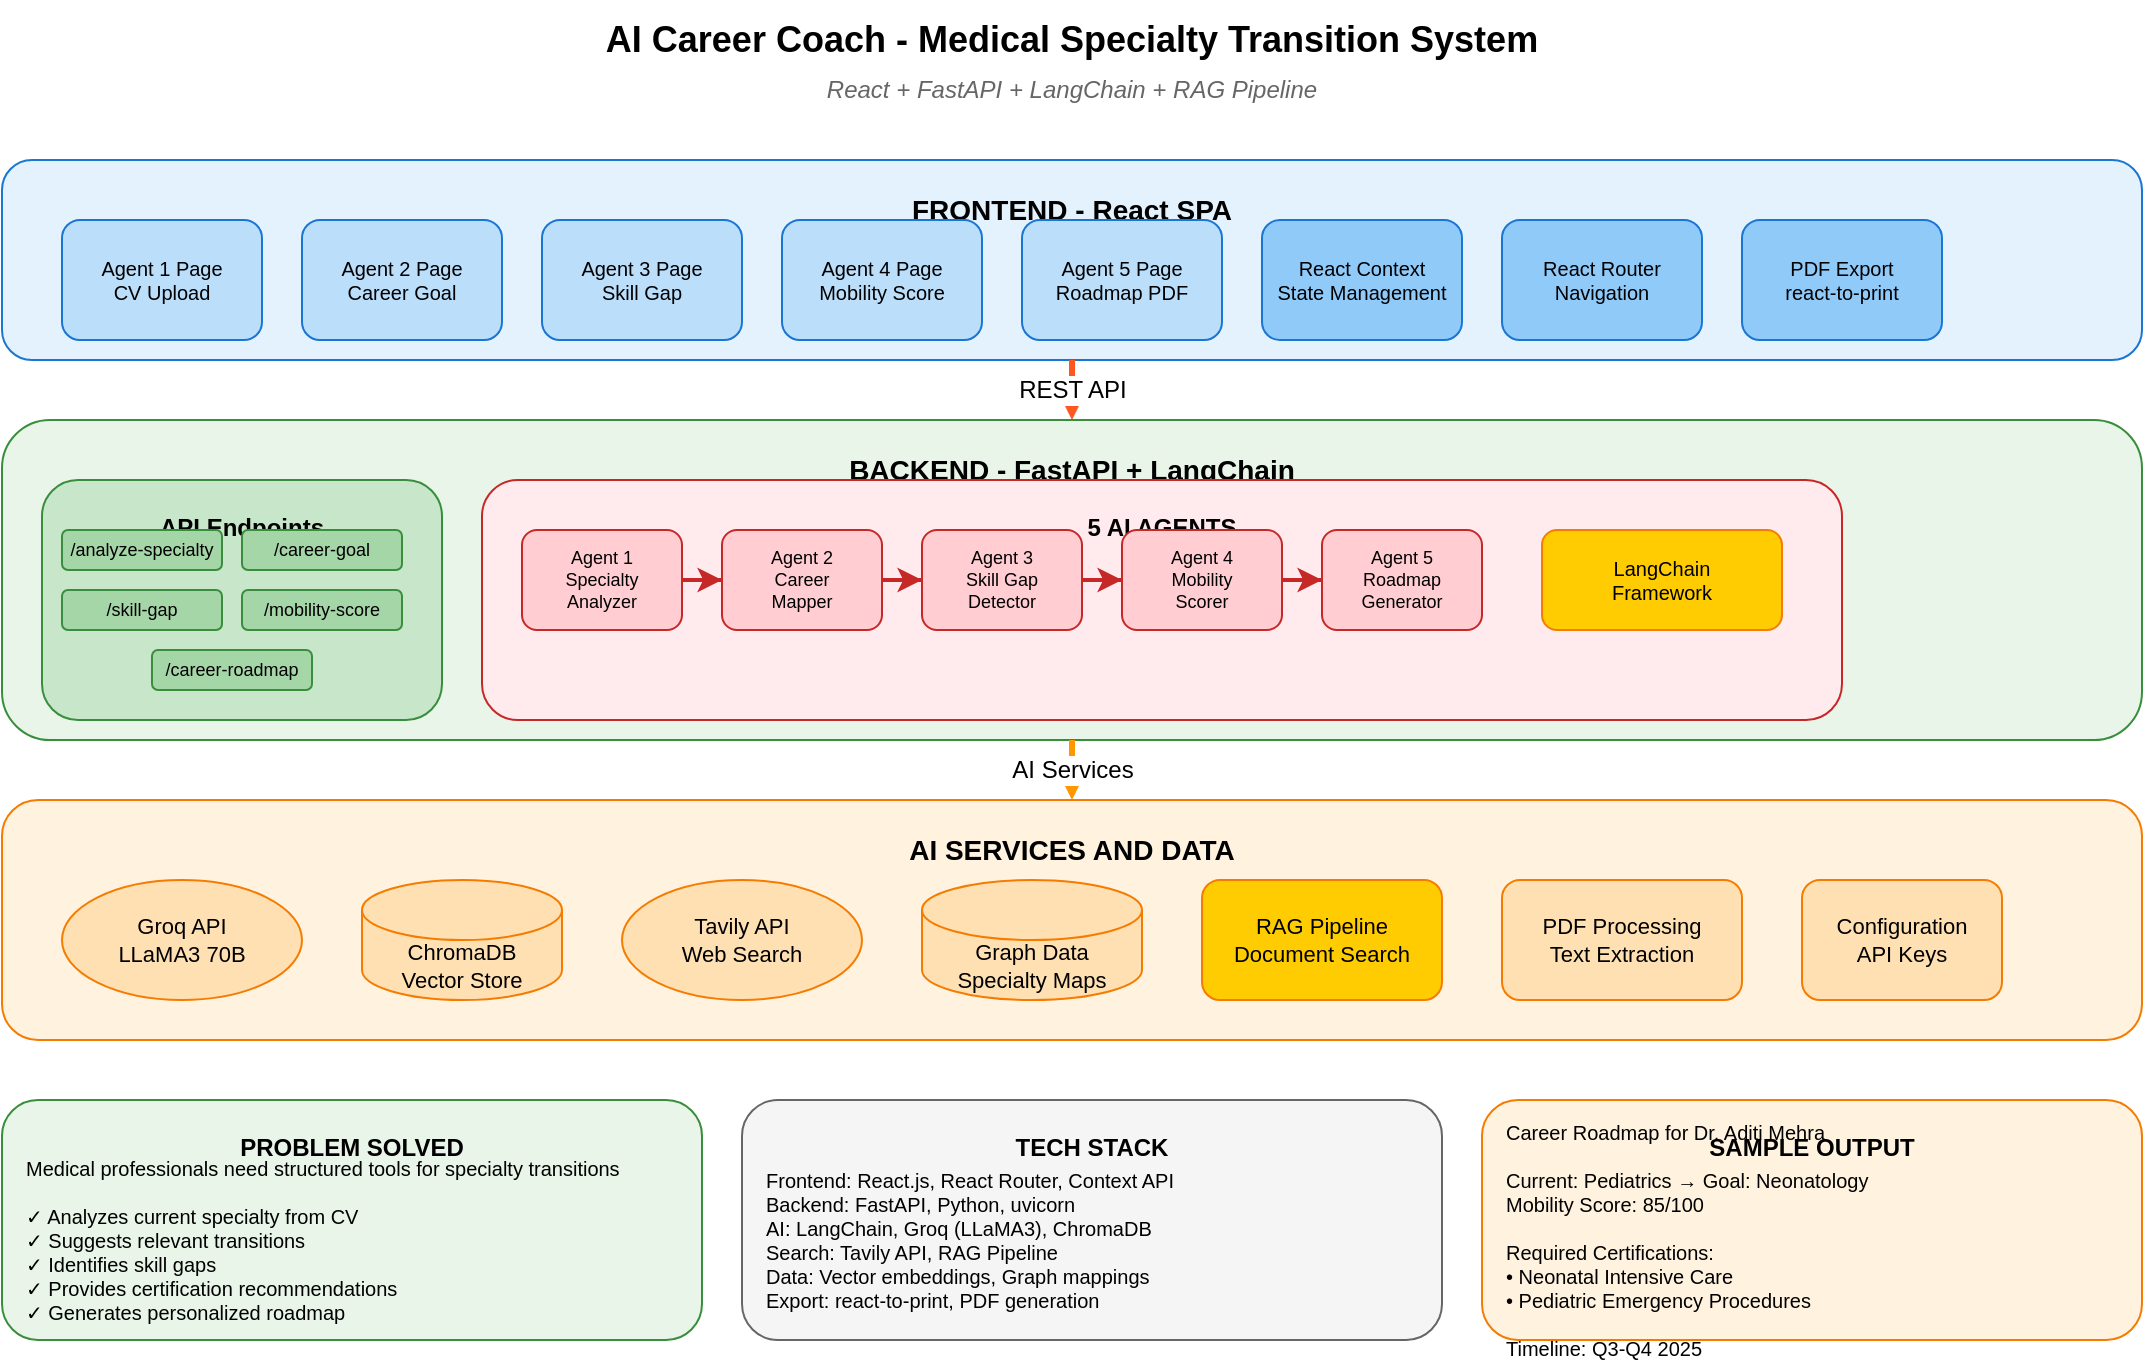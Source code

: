 <?xml version="1.0" encoding="UTF-8"?>
<mxfile version="24.5.4" type="device" pages="3">
  <diagram name="1. System Overview" id="page1">
    <mxGraphModel dx="1422" dy="794" grid="1" gridSize="10" guides="1" tooltips="1" connect="1" arrows="1" fold="1" page="1" pageScale="1" pageWidth="1169" pageHeight="827" math="0" shadow="0">
      <root>
        <mxCell id="0" />
        <mxCell id="1" parent="0" />
        
        <!-- Title -->
        <mxCell id="title1" value="AI Career Coach - Medical Specialty Transition System" style="text;html=1;strokeColor=none;fillColor=none;align=center;verticalAlign=middle;whiteSpace=wrap;rounded=0;fontSize=18;fontStyle=1;" vertex="1" parent="1">
          <mxGeometry x="200" y="20" width="770" height="40" as="geometry" />
        </mxCell>
        
        <mxCell id="subtitle" value="React + FastAPI + LangChain + RAG Pipeline" style="text;html=1;strokeColor=none;fillColor=none;align=center;verticalAlign=middle;whiteSpace=wrap;rounded=0;fontSize=12;fontStyle=2;fontColor=#666666;" vertex="1" parent="1">
          <mxGeometry x="200" y="50" width="770" height="30" as="geometry" />
        </mxCell>
        
        <!-- Frontend Layer -->
        <mxCell id="frontend-container" value="FRONTEND - React SPA" style="rounded=1;whiteSpace=wrap;html=1;fillColor=#E3F2FD;strokeColor=#1976D2;fontSize=14;fontStyle=1;verticalAlign=top;spacingTop=10;" vertex="1" parent="1">
          <mxGeometry x="50" y="100" width="1070" height="100" as="geometry" />
        </mxCell>
        
        <mxCell id="agent1-page" value="Agent 1 Page&#xa;CV Upload" style="rounded=1;whiteSpace=wrap;html=1;fillColor=#BBDEFB;strokeColor=#1976D2;fontSize=10;" vertex="1" parent="1">
          <mxGeometry x="80" y="130" width="100" height="60" as="geometry" />
        </mxCell>
        
        <mxCell id="agent2-page" value="Agent 2 Page&#xa;Career Goal" style="rounded=1;whiteSpace=wrap;html=1;fillColor=#BBDEFB;strokeColor=#1976D2;fontSize=10;" vertex="1" parent="1">
          <mxGeometry x="200" y="130" width="100" height="60" as="geometry" />
        </mxCell>
        
        <mxCell id="agent3-page" value="Agent 3 Page&#xa;Skill Gap" style="rounded=1;whiteSpace=wrap;html=1;fillColor=#BBDEFB;strokeColor=#1976D2;fontSize=10;" vertex="1" parent="1">
          <mxGeometry x="320" y="130" width="100" height="60" as="geometry" />
        </mxCell>
        
        <mxCell id="agent4-page" value="Agent 4 Page&#xa;Mobility Score" style="rounded=1;whiteSpace=wrap;html=1;fillColor=#BBDEFB;strokeColor=#1976D2;fontSize=10;" vertex="1" parent="1">
          <mxGeometry x="440" y="130" width="100" height="60" as="geometry" />
        </mxCell>
        
        <mxCell id="agent5-page" value="Agent 5 Page&#xa;Roadmap PDF" style="rounded=1;whiteSpace=wrap;html=1;fillColor=#BBDEFB;strokeColor=#1976D2;fontSize=10;" vertex="1" parent="1">
          <mxGeometry x="560" y="130" width="100" height="60" as="geometry" />
        </mxCell>
        
        <mxCell id="react-context" value="React Context&#xa;State Management" style="rounded=1;whiteSpace=wrap;html=1;fillColor=#90CAF9;strokeColor=#1976D2;fontSize=10;" vertex="1" parent="1">
          <mxGeometry x="680" y="130" width="100" height="60" as="geometry" />
        </mxCell>
        
        <mxCell id="react-router" value="React Router&#xa;Navigation" style="rounded=1;whiteSpace=wrap;html=1;fillColor=#90CAF9;strokeColor=#1976D2;fontSize=10;" vertex="1" parent="1">
          <mxGeometry x="800" y="130" width="100" height="60" as="geometry" />
        </mxCell>
        
        <mxCell id="pdf-export" value="PDF Export&#xa;react-to-print" style="rounded=1;whiteSpace=wrap;html=1;fillColor=#90CAF9;strokeColor=#1976D2;fontSize=10;" vertex="1" parent="1">
          <mxGeometry x="920" y="130" width="100" height="60" as="geometry" />
        </mxCell>
        
        <!-- API Connection -->
        <mxCell id="api-connection" value="REST API" style="edgeStyle=orthogonalEdgeStyle;rounded=0;orthogonalLoop=1;jettySize=auto;html=1;strokeWidth=3;strokeColor=#FF5722;fontSize=12;" edge="1" parent="1">
          <mxGeometry relative="1" as="geometry">
            <mxPoint x="585" y="200" as="sourcePoint" />
            <mxPoint x="585" y="230" as="targetPoint" />
          </mxGeometry>
        </mxCell>
        
        <!-- Backend Layer -->
        <mxCell id="backend-container" value="BACKEND - FastAPI + LangChain" style="rounded=1;whiteSpace=wrap;html=1;fillColor=#E8F5E8;strokeColor=#388E3C;fontSize=14;fontStyle=1;verticalAlign=top;spacingTop=10;" vertex="1" parent="1">
          <mxGeometry x="50" y="230" width="1070" height="160" as="geometry" />
        </mxCell>
        
        <!-- API Endpoints -->
        <mxCell id="endpoints" value="API Endpoints" style="rounded=1;whiteSpace=wrap;html=1;fillColor=#C8E6C9;strokeColor=#388E3C;fontSize=12;fontStyle=1;verticalAlign=top;spacingTop=10;" vertex="1" parent="1">
          <mxGeometry x="70" y="260" width="200" height="120" as="geometry" />
        </mxCell>
        
        <mxCell id="endpoint1" value="/analyze-specialty" style="rounded=1;whiteSpace=wrap;html=1;fillColor=#A5D6A7;strokeColor=#388E3C;fontSize=9;" vertex="1" parent="1">
          <mxGeometry x="80" y="285" width="80" height="20" as="geometry" />
        </mxCell>
        
        <mxCell id="endpoint2" value="/career-goal" style="rounded=1;whiteSpace=wrap;html=1;fillColor=#A5D6A7;strokeColor=#388E3C;fontSize=9;" vertex="1" parent="1">
          <mxGeometry x="170" y="285" width="80" height="20" as="geometry" />
        </mxCell>
        
        <mxCell id="endpoint3" value="/skill-gap" style="rounded=1;whiteSpace=wrap;html=1;fillColor=#A5D6A7;strokeColor=#388E3C;fontSize=9;" vertex="1" parent="1">
          <mxGeometry x="80" y="315" width="80" height="20" as="geometry" />
        </mxCell>
        
        <mxCell id="endpoint4" value="/mobility-score" style="rounded=1;whiteSpace=wrap;html=1;fillColor=#A5D6A7;strokeColor=#388E3C;fontSize=9;" vertex="1" parent="1">
          <mxGeometry x="170" y="315" width="80" height="20" as="geometry" />
        </mxCell>
        
        <mxCell id="endpoint5" value="/career-roadmap" style="rounded=1;whiteSpace=wrap;html=1;fillColor=#A5D6A7;strokeColor=#388E3C;fontSize=9;" vertex="1" parent="1">
          <mxGeometry x="125" y="345" width="80" height="20" as="geometry" />
        </mxCell>
        
        <!-- AI Agents -->
        <mxCell id="agents-section" value="5 AI AGENTS" style="rounded=1;whiteSpace=wrap;html=1;fillColor=#FFEBEE;strokeColor=#C62828;fontSize=12;fontStyle=1;verticalAlign=top;spacingTop=10;" vertex="1" parent="1">
          <mxGeometry x="290" y="260" width="680" height="120" as="geometry" />
        </mxCell>
        
        <mxCell id="agent1" value="Agent 1&#xa;Specialty&#xa;Analyzer" style="rounded=1;whiteSpace=wrap;html=1;fillColor=#FFCDD2;strokeColor=#C62828;fontSize=9;" vertex="1" parent="1">
          <mxGeometry x="310" y="285" width="80" height="50" as="geometry" />
        </mxCell>
        
        <mxCell id="agent2" value="Agent 2&#xa;Career&#xa;Mapper" style="rounded=1;whiteSpace=wrap;html=1;fillColor=#FFCDD2;strokeColor=#C62828;fontSize=9;" vertex="1" parent="1">
          <mxGeometry x="410" y="285" width="80" height="50" as="geometry" />
        </mxCell>
        
        <mxCell id="agent3" value="Agent 3&#xa;Skill Gap&#xa;Detector" style="rounded=1;whiteSpace=wrap;html=1;fillColor=#FFCDD2;strokeColor=#C62828;fontSize=9;" vertex="1" parent="1">
          <mxGeometry x="510" y="285" width="80" height="50" as="geometry" />
        </mxCell>
        
        <mxCell id="agent4" value="Agent 4&#xa;Mobility&#xa;Scorer" style="rounded=1;whiteSpace=wrap;html=1;fillColor=#FFCDD2;strokeColor=#C62828;fontSize=9;" vertex="1" parent="1">
          <mxGeometry x="610" y="285" width="80" height="50" as="geometry" />
        </mxCell>
        
        <mxCell id="agent5" value="Agent 5&#xa;Roadmap&#xa;Generator" style="rounded=1;whiteSpace=wrap;html=1;fillColor=#FFCDD2;strokeColor=#C62828;fontSize=9;" vertex="1" parent="1">
          <mxGeometry x="710" y="285" width="80" height="50" as="geometry" />
        </mxCell>
        
        <mxCell id="langchain" value="LangChain&#xa;Framework" style="rounded=1;whiteSpace=wrap;html=1;fillColor=#FFCC02;strokeColor=#F57C00;fontSize=10;" vertex="1" parent="1">
          <mxGeometry x="820" y="285" width="120" height="50" as="geometry" />
        </mxCell>
        
        <!-- Agent Flow -->
        <mxCell id="flow1" value="" style="edgeStyle=orthogonalEdgeStyle;rounded=0;orthogonalLoop=1;jettySize=auto;html=1;strokeWidth=2;strokeColor=#C62828;" edge="1" parent="1" source="agent1" target="agent2">
          <mxGeometry relative="1" as="geometry" />
        </mxCell>
        
        <mxCell id="flow2" value="" style="edgeStyle=orthogonalEdgeStyle;rounded=0;orthogonalLoop=1;jettySize=auto;html=1;strokeWidth=2;strokeColor=#C62828;" edge="1" parent="1" source="agent2" target="agent3">
          <mxGeometry relative="1" as="geometry" />
        </mxCell>
        
        <mxCell id="flow3" value="" style="edgeStyle=orthogonalEdgeStyle;rounded=0;orthogonalLoop=1;jettySize=auto;html=1;strokeWidth=2;strokeColor=#C62828;" edge="1" parent="1" source="agent3" target="agent4">
          <mxGeometry relative="1" as="geometry" />
        </mxCell>
        
        <mxCell id="flow4" value="" style="edgeStyle=orthogonalEdgeStyle;rounded=0;orthogonalLoop=1;jettySize=auto;html=1;strokeWidth=2;strokeColor=#C62828;" edge="1" parent="1" source="agent4" target="agent5">
          <mxGeometry relative="1" as="geometry" />
        </mxCell>
        
        <!-- Data Layer Connection -->
        <mxCell id="data-connection" value="AI Services" style="edgeStyle=orthogonalEdgeStyle;rounded=0;orthogonalLoop=1;jettySize=auto;html=1;strokeWidth=3;strokeColor=#FF9800;fontSize=12;" edge="1" parent="1">
          <mxGeometry relative="1" as="geometry">
            <mxPoint x="585" y="390" as="sourcePoint" />
            <mxPoint x="585" y="420" as="targetPoint" />
          </mxGeometry>
        </mxCell>
        
        <!-- AI Services Layer -->
        <mxCell id="services-container" value="AI SERVICES AND DATA" style="rounded=1;whiteSpace=wrap;html=1;fillColor=#FFF3E0;strokeColor=#F57C00;fontSize=14;fontStyle=1;verticalAlign=top;spacingTop=10;" vertex="1" parent="1">
          <mxGeometry x="50" y="420" width="1070" height="120" as="geometry" />
        </mxCell>
        
        <mxCell id="groq-llm" value="Groq API&#xa;LLaMA3 70B" style="ellipse;whiteSpace=wrap;html=1;fillColor=#FFE0B2;strokeColor=#F57C00;fontSize=11;" vertex="1" parent="1">
          <mxGeometry x="80" y="460" width="120" height="60" as="geometry" />
        </mxCell>
        
        <mxCell id="chromadb" value="ChromaDB&#xa;Vector Store" style="shape=cylinder3;whiteSpace=wrap;html=1;boundedLbl=1;backgroundOutline=1;size=15;fillColor=#FFE0B2;strokeColor=#F57C00;fontSize=11;" vertex="1" parent="1">
          <mxGeometry x="230" y="460" width="100" height="60" as="geometry" />
        </mxCell>
        
        <mxCell id="tavily" value="Tavily API&#xa;Web Search" style="ellipse;whiteSpace=wrap;html=1;fillColor=#FFE0B2;strokeColor=#F57C00;fontSize=11;" vertex="1" parent="1">
          <mxGeometry x="360" y="460" width="120" height="60" as="geometry" />
        </mxCell>
        
        <mxCell id="graph-data" value="Graph Data&#xa;Specialty Maps" style="shape=cylinder3;whiteSpace=wrap;html=1;boundedLbl=1;backgroundOutline=1;size=15;fillColor=#FFE0B2;strokeColor=#F57C00;fontSize=11;" vertex="1" parent="1">
          <mxGeometry x="510" y="460" width="110" height="60" as="geometry" />
        </mxCell>
        
        <mxCell id="rag-pipeline" value="RAG Pipeline&#xa;Document Search" style="rounded=1;whiteSpace=wrap;html=1;fillColor=#FFCC02;strokeColor=#F57C00;fontSize=11;" vertex="1" parent="1">
          <mxGeometry x="650" y="460" width="120" height="60" as="geometry" />
        </mxCell>
        
        <mxCell id="pdf-processing" value="PDF Processing&#xa;Text Extraction" style="rounded=1;whiteSpace=wrap;html=1;fillColor=#FFE0B2;strokeColor=#F57C00;fontSize=11;" vertex="1" parent="1">
          <mxGeometry x="800" y="460" width="120" height="60" as="geometry" />
        </mxCell>
        
        <mxCell id="config" value="Configuration&#xa;API Keys" style="rounded=1;whiteSpace=wrap;html=1;fillColor=#FFE0B2;strokeColor=#F57C00;fontSize=11;" vertex="1" parent="1">
          <mxGeometry x="950" y="460" width="100" height="60" as="geometry" />
        </mxCell>
        
        <!-- Info Boxes -->
        <mxCell id="problem-box" value="PROBLEM SOLVED" style="rounded=1;whiteSpace=wrap;html=1;fillColor=#E8F5E8;strokeColor=#388E3C;fontSize=12;fontStyle=1;verticalAlign=top;spacingTop=10;" vertex="1" parent="1">
          <mxGeometry x="50" y="570" width="350" height="120" as="geometry" />
        </mxCell>
        
        <mxCell id="problem-text" value="Medical professionals need structured tools for specialty transitions&#xa;&#xa;✓ Analyzes current specialty from CV&#xa;✓ Suggests relevant transitions&#xa;✓ Identifies skill gaps&#xa;✓ Provides certification recommendations&#xa;✓ Generates personalized roadmap" style="text;html=1;strokeColor=none;fillColor=none;align=left;verticalAlign=middle;whiteSpace=wrap;rounded=0;fontSize=10;" vertex="1" parent="1">
          <mxGeometry x="60" y="600" width="330" height="80" as="geometry" />
        </mxCell>
        
        <mxCell id="tech-box" value="TECH STACK" style="rounded=1;whiteSpace=wrap;html=1;fillColor=#F5F5F5;strokeColor=#666666;fontSize=12;fontStyle=1;verticalAlign=top;spacingTop=10;" vertex="1" parent="1">
          <mxGeometry x="420" y="570" width="350" height="120" as="geometry" />
        </mxCell>
        
        <mxCell id="tech-text" value="Frontend: React.js, React Router, Context API&#xa;Backend: FastAPI, Python, uvicorn&#xa;AI: LangChain, Groq (LLaMA3), ChromaDB&#xa;Search: Tavily API, RAG Pipeline&#xa;Data: Vector embeddings, Graph mappings&#xa;Export: react-to-print, PDF generation" style="text;html=1;strokeColor=none;fillColor=none;align=left;verticalAlign=middle;whiteSpace=wrap;rounded=0;fontSize=10;" vertex="1" parent="1">
          <mxGeometry x="430" y="600" width="330" height="80" as="geometry" />
        </mxCell>
        
        <mxCell id="output-box" value="SAMPLE OUTPUT" style="rounded=1;whiteSpace=wrap;html=1;fillColor=#FFF3E0;strokeColor=#F57C00;fontSize=12;fontStyle=1;verticalAlign=top;spacingTop=10;" vertex="1" parent="1">
          <mxGeometry x="790" y="570" width="330" height="120" as="geometry" />
        </mxCell>
        
        <mxCell id="output-text" value="Career Roadmap for Dr. Aditi Mehra&#xa;&#xa;Current: Pediatrics → Goal: Neonatology&#xa;Mobility Score: 85/100&#xa;&#xa;Required Certifications:&#xa;• Neonatal Intensive Care&#xa;• Pediatric Emergency Procedures&#xa;&#xa;Timeline: Q3-Q4 2025" style="text;html=1;strokeColor=none;fillColor=none;align=left;verticalAlign=middle;whiteSpace=wrap;rounded=0;fontSize=10;" vertex="1" parent="1">
          <mxGeometry x="800" y="600" width="310" height="80" as="geometry" />
        </mxCell>
        
      </root>
    </mxGraphModel>
  </diagram>
  
  <diagram name="2. Agent Pipeline" id="page2">
    <mxGraphModel dx="1422" dy="794" grid="1" gridSize="10" guides="1" tooltips="1" connect="1" arrows="1" fold="1" page="1" pageScale="1" pageWidth="1169" pageHeight="827" math="0" shadow="0">
      <root>
        <mxCell id="0" />
        <mxCell id="1" parent="0" />
        
        <!-- Title -->
        <mxCell id="title2" value="AI Agent Pipeline - Detailed Workflow" style="text;html=1;strokeColor=none;fillColor=none;align=center;verticalAlign=middle;whiteSpace=wrap;rounded=0;fontSize=18;fontStyle=1;" vertex="1" parent="1">
          <mxGeometry x="300" y="20" width="570" height="40" as="geometry" />
        </mxCell>
        
        <!-- User Input -->
        <mxCell id="user-input" value="MEDICAL PROFESSIONAL&#xa;INPUT" style="rounded=1;whiteSpace=wrap;html=1;fillColor=#E1F5FE;strokeColor=#0277BD;fontSize=12;fontStyle=1;" vertex="1" parent="1">
          <mxGeometry x="50" y="80" width="150" height="60" as="geometry" />
        </mxCell>
        
        <!-- Agent 1 -->
        <mxCell id="agent1-detail" value="AGENT 1: SPECIALTY ANALYZER&#xa;&#xa;Input: PDF CV Upload&#xa;&#xa;Process:&#xa;• PDF text extraction&#xa;• LangChain agent analysis&#xa;• Groq LLM processing&#xa;• Medical terminology parsing&#xa;&#xa;Output: Current Specialty" style="rounded=1;whiteSpace=wrap;html=1;fillColor=#E8F5E8;strokeColor=#388E3C;fontSize=10;align=left;spacingLeft=10;verticalAlign=top;spacingTop=10;" vertex="1" parent="1">
          <mxGeometry x="250" y="80" width="180" height="120" as="geometry" />
        </mxCell>
        
        <!-- Agent 2 -->
        <mxCell id="agent2-detail" value="AGENT 2: CAREER MAPPER&#xa;&#xa;Input: Career Goal + Current Specialty&#xa;&#xa;Process:&#xa;• Goal analysis and validation&#xa;• Transition pathway mapping&#xa;• LangChain agent reasoning&#xa;• Feasibility assessment&#xa;&#xa;Output: Transition Strategy" style="rounded=1;whiteSpace=wrap;html=1;fillColor=#E8F5E8;strokeColor=#388E3C;fontSize=10;align=left;spacingLeft=10;verticalAlign=top;spacingTop=10;" vertex="1" parent="1">
          <mxGeometry x="470" y="80" width="180" height="120" as="geometry" />
        </mxCell>
        
        <!-- Agent 3 -->
        <mxCell id="agent3-detail" value="AGENT 3: SKILL GAP DETECTOR&#xa;&#xa;Input: Current + Target Specialty&#xa;&#xa;Process:&#xa;• ChromaDB vector search&#xa;• RAG-based certification lookup&#xa;• Tavily web search integration&#xa;• Skill gap analysis&#xa;&#xa;Output: Required Certifications" style="rounded=1;whiteSpace=wrap;html=1;fillColor=#FFF3E0;strokeColor=#F57C00;fontSize=10;align=left;spacingLeft=10;verticalAlign=top;spacingTop=10;" vertex="1" parent="1">
          <mxGeometry x="690" y="80" width="180" height="120" as="geometry" />
        </mxCell>
        
        <!-- Agent 4 -->
        <mxCell id="agent4-detail" value="AGENT 4: MOBILITY SCORER&#xa;&#xa;Input: Specialty Transition Data&#xa;&#xa;Process:&#xa;• Graph-based specialty mapping&#xa;• Transition difficulty scoring&#xa;• Context-aware analysis&#xa;• Risk assessment&#xa;&#xa;Output: Mobility Score (0-100)" style="rounded=1;whiteSpace=wrap;html=1;fillColor=#FFEBEE;strokeColor=#C62828;fontSize=10;align=left;spacingLeft=10;verticalAlign=top;spacingTop=10;" vertex="1" parent="1">
          <mxGeometry x="910" y="80" width="180" height="120" as="geometry" />
        </mxCell>
        
        <!-- Agent 5 -->
        <mxCell id="agent5-detail" value="AGENT 5: ROADMAP GENERATOR&#xa;&#xa;Input: All Previous Agent Data&#xa;&#xa;Process:&#xa;• Data aggregation and synthesis&#xa;• LLMChain + PromptTemplate&#xa;• Groq LLM summarization&#xa;• Timeline generation&#xa;• Action plan creation&#xa;&#xa;Output: Complete Career Roadmap" style="rounded=1;whiteSpace=wrap;html=1;fillColor=#F3E5F5;strokeColor=#7B1FA2;fontSize=10;align=left;spacingLeft=10;verticalAlign=top;spacingTop=10;" vertex="1" parent="1">
          <mxGeometry x="470" y="250" width="200" height="140" as="geometry" />
        </mxCell>
        
        <!-- Data Sources -->
        <mxCell id="chromadb-source" value="ChromaDB&#xa;Vector Store&#xa;&#xa;• Medical certifications&#xa;• Course database&#xa;• Skill requirements" style="shape=cylinder3;whiteSpace=wrap;html=1;boundedLbl=1;backgroundOutline=1;size=15;fillColor=#E1F5FE;strokeColor=#0277BD;fontSize=10;align=left;spacingLeft=10;" vertex="1" parent="1">
          <mxGeometry x="50" y="250" width="150" height="100" as="geometry" />
        </mxCell>
        
        <mxCell id="web-source" value="Web Search&#xa;Tavily API&#xa;&#xa;• Real-time data&#xa;• Latest certifications&#xa;• Industry trends" style="ellipse;whiteSpace=wrap;html=1;fillColor=#E8F5E8;strokeColor=#388E3C;fontSize=10;align=left;spacingLeft=10;" vertex="1" parent="1">
          <mxGeometry x="250" y="250" width="150" height="100" as="geometry" />
        </mxCell>
        
        <mxCell id="graph-source" value="Graph Data&#xa;Specialty Mappings&#xa;&#xa;• Transition paths&#xa;• Difficulty scores&#xa;• Career hierarchies" style="shape=cylinder3;whiteSpace=wrap;html=1;boundedLbl=1;backgroundOutline=1;size=15;fillColor=#FFF3E0;strokeColor=#F57C00;fontSize=10;align=left;spacingLeft=10;" vertex="1" parent="1">
          <mxGeometry x="720" y="250" width="150" height="100" as="geometry" />
        </mxCell>
        
        <mxCell id="groq-service" value="Groq LLM&#xa;LLaMA3 70B&#xa;&#xa;• Natural language processing&#xa;• Content generation&#xa;• Analysis and reasoning" style="ellipse;whiteSpace=wrap;html=1;fillColor=#FFEBEE;strokeColor=#C62828;fontSize=10;align=left;spacingLeft=10;" vertex="1" parent="1">
          <mxGeometry x="920" y="250" width="150" height="100" as="geometry" />
        </mxCell>
        
        <!-- Flow Arrows -->
        <mxCell id="input-agent1" value="CV Upload" style="edgeStyle=orthogonalEdgeStyle;rounded=0;orthogonalLoop=1;jettySize=auto;html=1;strokeWidth=2;strokeColor=#0277BD;fontSize=10;" edge="1" parent="1" source="user-input" target="agent1-detail">
          <mxGeometry relative="1" as="geometry">
            <mxPoint x="215" y="120" as="offset" />
          </mxGeometry>
        </mxCell>
        
        <mxCell id="agent1-agent2" value="Current Specialty" style="edgeStyle=orthogonalEdgeStyle;rounded=0;orthogonalLoop=1;jettySize=auto;html=1;strokeWidth=2;strokeColor=#388E3C;fontSize=10;" edge="1" parent="1" source="agent1-detail" target="agent2-detail">
          <mxGeometry relative="1" as="geometry">
            <mxPoint x="445" y="120" as="offset" />
          </mxGeometry>
        </mxCell>
        
        <mxCell id="agent2-agent3" value="Transition Plan" style="edgeStyle=orthogonalEdgeStyle;rounded=0;orthogonalLoop=1;jettySize=auto;html=1;strokeWidth=2;strokeColor=#F57C00;fontSize=10;" edge="1" parent="1" source="agent2-detail" target="agent3-detail">
          <mxGeometry relative="1" as="geometry">
            <mxPoint x="665" y="120" as="offset" />
          </mxGeometry>
        </mxCell>
        
        <mxCell id="agent3-agent4" value="Skill Requirements" style="edgeStyle=orthogonalEdgeStyle;rounded=0;orthogonalLoop=1;jettySize=auto;html=1;strokeWidth=2;strokeColor=#C62828;fontSize=10;" edge="1" parent="1" source="agent3-detail" target="agent4-detail">
          <mxGeometry relative="1" as="geometry">
            <mxPoint x="885" y="120" as="offset" />
          </mxGeometry>
        </mxCell>
        
        <mxCell id="agent4-agent5" value="Mobility Score" style="edgeStyle=orthogonalEdgeStyle;rounded=0;orthogonalLoop=1;jettySize=auto;html=1;strokeWidth=2;strokeColor=#7B1FA2;fontSize=10;" edge="1" parent="1" source="agent4-detail" target="agent5-detail">
          <mxGeometry relative="1" as="geometry">
            <Array as="points">
              <mxPoint x="1000" y="220" />
              <mxPoint x="570" y="220" />
            </Array>
          </mxGeometry>
        </mxCell>
        
        <!-- Data Source Connections -->
        <mxCell id="chromadb-agent3" value="Vector Search" style="edgeStyle=orthogonalEdgeStyle;rounded=0;orthogonalLoop=1;jettySize=auto;html=1;strokeWidth=2;strokeColor=#0277BD;fontSize=10;" edge="1" parent="1" source="chromadb-source" target="agent3-detail">
          <mxGeometry relative="1" as="geometry">
            <Array as="points">
              <mxPoint x="125" y="210" />
              <mxPoint x="780" y="210" />
            </Array>
          </mxGeometry>
        </mxCell>
        
        <mxCell id="web-agent3" value="Real-time Data" style="edgeStyle=orthogonalEdgeStyle;rounded=0;orthogonalLoop=1;jettySize=auto;html=1;strokeWidth=2;strokeColor=#388E3C;fontSize=10;" edge="1" parent="1" source="web-source" target="agent3-detail">
          <mxGeometry relative="1" as="geometry">
            <Array as="points">
              <mxPoint x="325" y="215" />
              <mxPoint x="770" y="215" />
            </Array>
          </mxGeometry>
        </mxCell>
        
        <mxCell id="graph-agent4" value="Mapping Data" style="edgeStyle=orthogonalEdgeStyle;rounded=0;orthogonalLoop=1;jettySize=auto;html=1;strokeWidth=2;strokeColor=#F57C00;fontSize=10;" edge="1" parent="1" source="graph-source" target="agent4-detail">
          <mxGeometry relative="1" as="geometry">
            <Array as="points">
              <mxPoint x="795" y="225" />
              <mxPoint x="990" y="225" />
            </Array>
          </mxGeometry>
        </mxCell>
        
        <!-- Output -->
        <mxCell id="final-output" value="FINAL OUTPUT&#xa;Complete Career Roadmap&#xa;&#xa;✓ Current Specialty Analysis&#xa;✓ Target Career Goal&#xa;✓ Required Certifications&#xa;✓ Skill Gap Assessment&#xa;✓ Transition Timeline&#xa;✓ Mobility Score&#xa;✓ Action Plan&#xa;✓ PDF Download" style="rounded=1;whiteSpace=wrap;html=1;fillColor=#F3E5F5;strokeColor=#7B1FA2;fontSize=11;align=left;spacingLeft=10;fontStyle=1;" vertex="1" parent="1">
          <mxGeometry x="450" y="420" width="240" height="140" as="geometry" />
        </mxCell>
        
        <mxCell id="agent5-output" value="Generated Roadmap" style="edgeStyle=orthogonalEdgeStyle;rounded=0;orthogonalLoop=1;jettySize=auto;html=1;strokeWidth=3;strokeColor=#7B1FA2;fontSize=12;" edge="1" parent="1" source="agent5-detail" target="final-output">
          <mxGeometry relative="1" as="geometry">
            <mxPoint x="570" y="405" as="offset" />
          </mxGeometry>
        </mxCell>
        
        <!-- LangChain Info -->
        <mxCell id="langchain-box" value="LANGCHAIN COMPONENTS" style="rounded=1;whiteSpace=wrap;html=1;fillColor=#E8EAF6;strokeColor=#3F51B5;fontSize=12;fontStyle=1;verticalAlign=top;spacingTop=10;" vertex="1" parent="1">
          <mxGeometry x="50" y="420" width="350" height="140" as="geometry" />
        </mxCell>
        
        <mxCell id="agent-framework" value="initialize_agent()&#xa;Used in Agents 1, 2, 4&#xa;Tool integration" style="rounded=1;whiteSpace=wrap;html=1;fillColor=#C5CAE9;strokeColor=#3F51B5;fontSize=10;" vertex="1" parent="1">
          <mxGeometry x="70" y="450" width="140" height="40" as="geometry" />
        </mxCell>
        
        <mxCell id="llm-chain" value="LLMChain + PromptTemplate&#xa;Used in Agent 5&#xa;Template management" style="rounded=1;whiteSpace=wrap;html=1;fillColor=#C5CAE9;strokeColor=#3F51B5;fontSize=10;" vertex="1" parent="1">
          <mxGeometry x="230" y="450" width="150" height="40" as="geometry" />
        </mxCell>
        
        <mxCell id="vector-retriever" value="Vectorstore Retriever&#xa;ChromaDB integration&#xa;Document retrieval" style="rounded=1;whiteSpace=wrap;html=1;fillColor=#C5CAE9;strokeColor=#3F51B5;fontSize=10;" vertex="1" parent="1">
          <mxGeometry x="70" y="500" width="140" height="40" as="geometry" />
        </mxCell>
        
        <mxCell id="tool-interface" value="Tool() Interfaces&#xa;Custom tool creation&#xa;Function wrapping" style="rounded=1;whiteSpace=wrap;html=1;fillColor=#C5CAE9;strokeColor=#3F51B5;fontSize=10;" vertex="1" parent="1">
          <mxGeometry x="230" y="500" width="150" height="40" as="geometry" />
        </mxCell>
        
        <!-- Performance Info -->
        <mxCell id="timing-box" value="PROCESSING TIME" style="rounded=1;whiteSpace=wrap;html=1;fillColor=#EFEBE9;strokeColor=#5D4037;fontSize=12;fontStyle=1;verticalAlign=top;spacingTop=10;" vertex="1" parent="1">
          <mxGeometry x="750" y="420" width="340" height="140" as="geometry" />
        </mxCell>
        
        <mxCell id="agent-times" value="Agent 1: 5-10 seconds (PDF processing)&#xa;Agent 2: 3-5 seconds (Goal analysis)&#xa;Agent 3: 10-15 seconds (RAG + Web search)&#xa;Agent 4: 5-8 seconds (Score calculation)&#xa;Agent 5: 8-12 seconds (Roadmap generation)&#xa;&#xa;Total Pipeline: 30-50 seconds" style="text;html=1;strokeColor=none;fillColor=none;align=left;verticalAlign=middle;whiteSpace=wrap;rounded=0;fontSize=10;" vertex="1" parent="1">
          <mxGeometry x="770" y="450" width="300" height="100" as="geometry" />
        </mxCell>
        
      </root>
    </mxGraphModel>
  </diagram>
  
  <diagram name="3. Frontend Flow" id="page3">
    <mxGraphModel dx="1422" dy="794" grid="1" gridSize="10" guides="1" tooltips="1" connect="1" arrows="1" fold="1" page="1" pageScale="1" pageWidth="1169" pageHeight="827" math="0" shadow="0">
      <root>
        <mxCell id="0" />
        <mxCell id="1" parent="0" />
        
        <!-- Title -->
        <mxCell id="title3" value="Frontend User Journey - React SPA Flow" style="text;html=1;strokeColor=none;fillColor=none;align=center;verticalAlign=middle;whiteSpace=wrap;rounded=0;fontSize=18;fontStyle=1;" vertex="1" parent="1">
          <mxGeometry x="300" y="20" width="570" height="40" as="geometry" />
        </mxCell>
        
        <!-- User Flow Steps -->
        <mxCell id="step1" value="STEP 1: CV UPLOAD&#xa;Agent1Page.jsx&#xa;&#xa;• File upload component&#xa;• PDF validation&#xa;• Loading state&#xa;• Specialty display" style="rounded=1;whiteSpace=wrap;html=1;fillColor=#E3F2FD;strokeColor=#1976D2;fontSize=11;align=left;spacingLeft=10;verticalAlign=top;spacingTop=10;" vertex="1" parent="1">
          <mxGeometry x="50" y="80" width="180" height="100" as="geometry" />
        </mxCell>
        
        <mxCell id="step2" value="STEP 2: CAREER GOAL&#xa;Agent2Page.jsx&#xa;&#xa;• Goal input form&#xa;• Specialty selection&#xa;• Auto-suggestions&#xa;• Validation feedback" style="rounded=1;whiteSpace=wrap;html=1;fillColor=#E8F5E8;strokeColor=#388E3C;fontSize=11;align=left;spacingLeft=10;verticalAlign=top;spacingTop=10;" vertex="1" parent="1">
          <mxGeometry x="260" y="80" width="180" height="100" as="geometry" />
        </mxCell>
        
        <mxCell id="step3" value="STEP 3: SKILL ANALYSIS&#xa;Agent3Page.jsx&#xa;&#xa;• RAG search results&#xa;• Certification cards&#xa;• Skill gap visualization&#xa;• Resource links" style="rounded=1;whiteSpace=wrap;html=1;fillColor=#FFF3E0;strokeColor=#F57C00;fontSize=11;align=left;spacingLeft=10;verticalAlign=top;spacingTop=10;" vertex="1" parent="1">
          <mxGeometry x="470" y="80" width="180" height="100" as="geometry" />
        </mxCell>
        
        <mxCell id="step4" value="STEP 4: MOBILITY SCORE&#xa;Agent4Page.jsx&#xa;&#xa;• Score visualization&#xa;• Lateral path cards&#xa;• Difficulty indicators&#xa;• Transition options" style="rounded=1;whiteSpace=wrap;html=1;fillColor=#FFEBEE;strokeColor=#C62828;fontSize=11;align=left;spacingLeft=10;verticalAlign=top;spacingTop=10;" vertex="1" parent="1">
          <mxGeometry x="680" y="80" width="180" height="100" as="geometry" />
        </mxCell>
        
        <mxCell id="step5" value="STEP 5: ROADMAP EXPORT&#xa;Agent5Page.jsx&#xa;&#xa;• Complete roadmap view&#xa;• PDF generation&#xa;• Download button&#xa;• Summary dashboard" style="rounded=1;whiteSpace=wrap;html=1;fillColor=#F3E5F5;strokeColor=#7B1FA2;fontSize=11;align=left;spacingLeft=10;verticalAlign=top;spacingTop=10;" vertex="1" parent="1">
          <mxGeometry x="890" y="80" width="180" height="100" as="geometry" />
        </mxCell>
        
        <!-- React Components -->
        <mxCell id="components-section" value="REACT COMPONENTS" style="rounded=1;whiteSpace=wrap;html=1;fillColor=#F5F5F5;strokeColor=#666666;fontSize=14;fontStyle=1;verticalAlign=top;spacingTop=10;" vertex="1" parent="1">
          <mxGeometry x="50" y="220" width="1020" height="160" as="geometry" />
        </mxCell>
        
        <mxCell id="file-upload" value="FileUpload.jsx&#xa;&#xa;• Drag and drop zone&#xa;• File validation&#xa;• Upload progress&#xa;• Error handling" style="rounded=1;whiteSpace=wrap;html=1;fillColor=#E3F2FD;strokeColor=#1976D2;fontSize=10;align=left;spacingLeft=10;" vertex="1" parent="1">
          <mxGeometry x="70" y="250" width="140" height="80" as="geometry" />
        </mxCell>
        
        <mxCell id="specialty-input" value="SpecialtyInput.jsx&#xa;&#xa;• Autocomplete&#xa;• Validation&#xa;• Real-time search&#xa;• Medical terminology" style="rounded=1;whiteSpace=wrap;html=1;fillColor=#E8F5E8;strokeColor=#388E3C;fontSize=10;align=left;spacingLeft=10;" vertex="1" parent="1">
          <mxGeometry x="230" y="250" width="140" height="80" as="geometry" />
        </mxCell>
        
        <mxCell id="results-display" value="ResultsDisplay.jsx&#xa;&#xa;• Card layout&#xa;• Progress indicators&#xa;• Interactive elements&#xa;• Data visualization" style="rounded=1;whiteSpace=wrap;html=1;fillColor=#FFF3E0;strokeColor=#F57C00;fontSize=10;align=left;spacingLeft=10;" vertex="1" parent="1">
          <mxGeometry x="390" y="250" width="140" height="80" as="geometry" />
        </mxCell>
        
        <mxCell id="score-viz" value="ScoreVisualization.jsx&#xa;&#xa;• Progress rings&#xa;• Color coding&#xa;• Interactive tooltips&#xa;• Responsive design" style="rounded=1;whiteSpace=wrap;html=1;fillColor=#FFEBEE;strokeColor=#C62828;fontSize=10;align=left;spacingLeft=10;" vertex="1" parent="1">
          <mxGeometry x="550" y="250" width="140" height="80" as="geometry" />
        </mxCell>
        
        <mxCell id="pdf-export-comp" value="PDFExport.jsx&#xa;&#xa;• react-to-print&#xa;• Custom styling&#xa;• Professional layout&#xa;• Download trigger" style="rounded=1;whiteSpace=wrap;html=1;fillColor=#F3E5F5;strokeColor=#7B1FA2;fontSize=10;align=left;spacingLeft=10;" vertex="1" parent="1">
          <mxGeometry x="710" y="250" width="140" height="80" as="geometry" />
        </mxCell>
        
        <mxCell id="navigation" value="Navigation.jsx&#xa;&#xa;• Progress breadcrumb&#xa;• Step validation&#xa;• Disabled states&#xa;• Mobile responsive" style="rounded=1;whiteSpace=wrap;html=1;fillColor=#E8EAF6;strokeColor=#3F51B5;fontSize=10;align=left;spacingLeft=10;" vertex="1" parent="1">
          <mxGeometry x="870" y="250" width="140" height="80" as="geometry" />
        </mxCell>
        
        <!-- State Management -->
        <mxCell id="context-section" value="REACT CONTEXT AND STATE" style="rounded=1;whiteSpace=wrap;html=1;fillColor=#E8EAF6;strokeColor=#3F51B5;fontSize=14;fontStyle=1;verticalAlign=top;spacingTop=10;" vertex="1" parent="1">
          <mxGeometry x="50" y="400" width="500" height="140" as="geometry" />
        </mxCell>
        
        <mxCell id="agent-context" value="AgentContext.js&#xa;&#xa;State:&#xa;• currentSpecialty: string&#xa;• careerGoal: string&#xa;• skillGaps: array&#xa;• mobilityScore: number&#xa;• roadmapData: object&#xa;&#xa;Methods:&#xa;• updateSpecialty()&#xa;• setCareerGoal()&#xa;• generateRoadmap()" style="rounded=1;whiteSpace=wrap;html=1;fillColor=#C5CAE9;strokeColor=#3F51B5;fontSize=10;align=left;spacingLeft=10;" vertex="1" parent="1">
          <mxGeometry x="70" y="430" width="460" height="100" as="geometry" />
        </mxCell>
        
        <!-- API Integration -->
        <mxCell id="api-section" value="API INTEGRATION" style="rounded=1;whiteSpace=wrap;html=1;fillColor=#EFEBE9;strokeColor=#5D4037;fontSize=14;fontStyle=1;verticalAlign=top;spacingTop=10;" vertex="1" parent="1">
          <mxGeometry x="570" y="400" width="500" height="140" as="geometry" />
        </mxCell>
        
        <mxCell id="api-hooks" value="Custom Hooks&#xa;&#xa;useAgent1() - CV Analysis&#xa;• POST /analyze-specialty&#xa;• File upload handling&#xa;&#xa;useAgent2() - Career Goal&#xa;• POST /career-goal&#xa;• Goal validation&#xa;&#xa;useAgent3() - Skill Gap&#xa;• POST /skill-gap&#xa;• RAG results processing&#xa;&#xa;useAgent4() - Mobility Score&#xa;• POST /mobility-score&#xa;• Score visualization&#xa;&#xa;useAgent5() - Roadmap&#xa;• POST /career-roadmap&#xa;• PDF generation" style="rounded=1;whiteSpace=wrap;html=1;fillColor=#D7CCC8;strokeColor=#5D4037;fontSize=10;align=left;spacingLeft=10;" vertex="1" parent="1">
          <mxGeometry x="590" y="430" width="460" height="100" as="geometry" />
        </mxCell>
        
        <!-- User Flow Arrows -->
        <mxCell id="flow1-2" value="Specialty Detected" style="edgeStyle=orthogonalEdgeStyle;rounded=0;orthogonalLoop=1;jettySize=auto;html=1;strokeWidth=2;strokeColor=#1976D2;fontSize=10;" edge="1" parent="1" source="step1" target="step2">
          <mxGeometry relative="1" as="geometry">
            <mxPoint x="245" y="120" as="offset" />
          </mxGeometry>
        </mxCell>
        
        <mxCell id="flow2-3" value="Goal Set" style="edgeStyle=orthogonalEdgeStyle;rounded=0;orthogonalLoop=1;jettySize=auto;html=1;strokeWidth=2;strokeColor=#388E3C;fontSize=10;" edge="1" parent="1" source="step2" target="step3">
          <mxGeometry relative="1" as="geometry">
            <mxPoint x="455" y="120" as="offset" />
          </mxGeometry>
        </mxCell>
        
        <mxCell id="flow3-4" value="Skills Analyzed" style="edgeStyle=orthogonalEdgeStyle;rounded=0;orthogonalLoop=1;jettySize=auto;html=1;strokeWidth=2;strokeColor=#F57C00;fontSize=10;" edge="1" parent="1" source="step3" target="step4">
          <mxGeometry relative="1" as="geometry">
            <mxPoint x="665" y="120" as="offset" />
          </mxGeometry>
        </mxCell>
        
        <mxCell id="flow4-5" value="Score Calculated" style="edgeStyle=orthogonalEdgeStyle;rounded=0;orthogonalLoop=1;jettySize=auto;html=1;strokeWidth=2;strokeColor=#C62828;fontSize=10;" edge="1" parent="1" source="step4" target="step5">
          <mxGeometry relative="1" as="geometry">
            <mxPoint x="875" y="120" as="offset" />
          </mxGeometry>
        </mxCell>
        
        <!-- Tech Stack -->
        <mxCell id="tech-stack-frontend" value="FRONTEND TECH STACK" style="rounded=1;whiteSpace=wrap;html=1;fillColor=#E8F5E8;strokeColor=#388E3C;fontSize=14;fontStyle=1;verticalAlign=top;spacingTop=10;" vertex="1" parent="1">
          <mxGeometry x="50" y="570" width="1020" height="100" as="geometry" />
        </mxCell>
        
        <mxCell id="react-tech" value="React 18&#xa;Functional components&#xa;Hooks (useState, useEffect)" style="rounded=1;whiteSpace=wrap;html=1;fillColor=#C8E6C9;strokeColor=#388E3C;fontSize=10;" vertex="1" parent="1">
          <mxGeometry x="70" y="600" width="140" height="60" as="geometry" />
        </mxCell>
        
        <mxCell id="router-tech" value="React Router&#xa;react-router-dom&#xa;Page navigation" style="rounded=1;whiteSpace=wrap;html=1;fillColor=#C8E6C9;strokeColor=#388E3C;fontSize=10;" vertex="1" parent="1">
          <mxGeometry x="230" y="600" width="140" height="60" as="geometry" />
        </mxCell>
        
        <mxCell id="styling-tech" value="CSS Modules&#xa;Responsive design&#xa;Custom animations" style="rounded=1;whiteSpace=wrap;html=1;fillColor=#C8E6C9;strokeColor=#388E3C;fontSize=10;" vertex="1" parent="1">
          <mxGeometry x="390" y="600" width="140" height="60" as="geometry" />
        </mxCell>
        
        <mxCell id="pdf-tech" value="react-to-print&#xa;PDF generation&#xa;Download handling" style="rounded=1;whiteSpace=wrap;html=1;fillColor=#C8E6C9;strokeColor=#388E3C;fontSize=10;" vertex="1" parent="1">
          <mxGeometry x="550" y="600" width="140" height="60" as="geometry" />
        </mxCell>
        
        <mxCell id="http-tech" value="Fetch API&#xa;Async/await&#xa;Error handling" style="rounded=1;whiteSpace=wrap;html=1;fillColor=#C8E6C9;strokeColor=#388E3C;fontSize=10;" vertex="1" parent="1">
          <mxGeometry x="710" y="600" width="140" height="60" as="geometry" />
        </mxCell>
        
        <mxCell id="build-tech" value="Vite&#xa;Development server&#xa;Production build" style="rounded=1;whiteSpace=wrap;html=1;fillColor=#C8E6C9;strokeColor=#388E3C;fontSize=10;" vertex="1" parent="1">
          <mxGeometry x="870" y="600" width="140" height="60" as="geometry" />
        </mxCell>
        
      </root>
    </mxGraphModel>
  </diagram>
</mxfile>